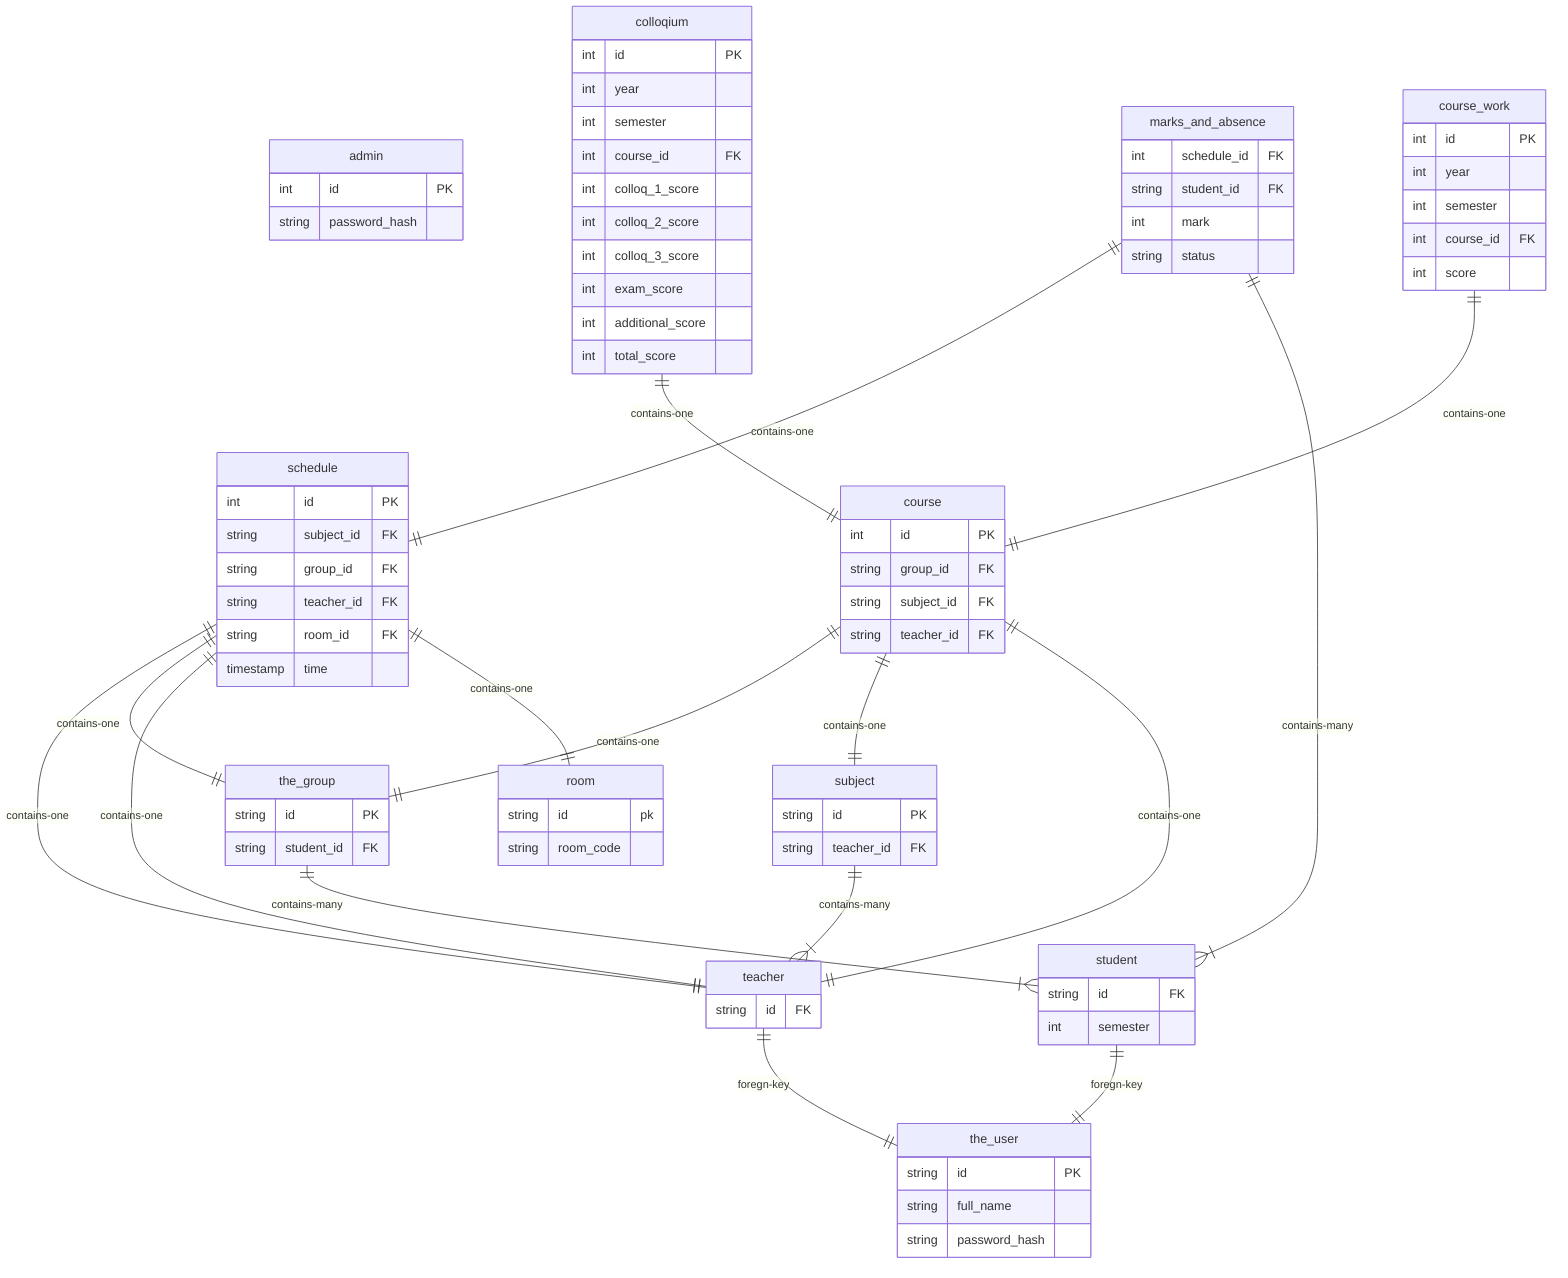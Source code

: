 erDiagram
  admin{
    int id PK
    string password_hash
  }

  the_user{
    string id PK
    string full_name
    string password_hash
  }

  teacher{
    string id FK
  }
  teacher||--||the_user : foregn-key


  student{
    string id FK
    int semester
  }
  student||--||the_user : foregn-key

  the_group{
    string id PK
    string student_id FK
  }
  the_group||--|{student: contains-many

  subject{
    string id PK
    string teacher_id FK
  }
  subject||--|{teacher: contains-many

  room{
    string id pk
    string room_code
  }

  schedule{
    int id PK
    string subject_id FK
    string group_id FK
    string teacher_id FK
    string room_id FK
    timestamp time
  }
  schedule||--||teacher: contains-one
  schedule||--||the_group: contains-one
  schedule||--||teacher: contains-one
  schedule||--||room: contains-one

  course{
    int id PK
    string group_id FK
    string subject_id FK
    string teacher_id FK
  }
  course||--||the_group: contains-one
  course||--||subject: contains-one
  course||--||teacher: contains-one

  marks_and_absence{
    int schedule_id FK
    string student_id FK
    int mark
    string status
  }
  marks_and_absence||--||schedule: contains-one
  marks_and_absence||--|{student: contains-many

  colloqium{
    int id PK
    int year
    int semester
    int course_id FK
    int colloq_1_score
    int colloq_2_score
    int colloq_3_score
    int exam_score
    int additional_score
    int total_score
  }
  colloqium||--||course: contains-one

  course_work{
    int id PK
    int year
    int semester
    int course_id FK
    int score
  }
  course_work||--||course: contains-one